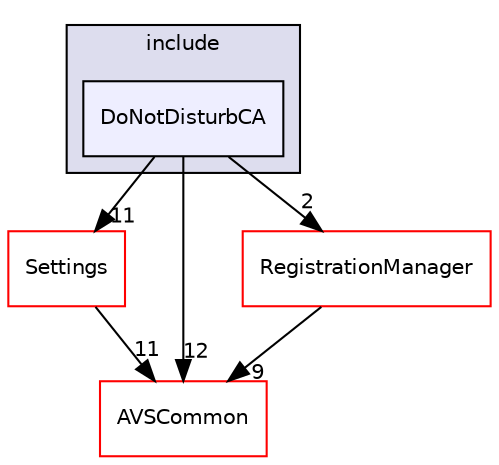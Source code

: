 digraph "/workplace/avs-device-sdk/CapabilityAgents/DoNotDisturb/include/DoNotDisturbCA" {
  compound=true
  node [ fontsize="10", fontname="Helvetica"];
  edge [ labelfontsize="10", labelfontname="Helvetica"];
  subgraph clusterdir_e0ed9f524f2b6b9372683a368c6b20a1 {
    graph [ bgcolor="#ddddee", pencolor="black", label="include" fontname="Helvetica", fontsize="10", URL="dir_e0ed9f524f2b6b9372683a368c6b20a1.html"]
  dir_4f1b2970ab3630eae76e35301d90ce21 [shape=box, label="DoNotDisturbCA", style="filled", fillcolor="#eeeeff", pencolor="black", URL="dir_4f1b2970ab3630eae76e35301d90ce21.html"];
  }
  dir_8ae0dd75af039a94f4269584fb8eef13 [shape=box label="Settings" fillcolor="white" style="filled" color="red" URL="dir_8ae0dd75af039a94f4269584fb8eef13.html"];
  dir_13e65effb2bde530b17b3d5eefcd0266 [shape=box label="AVSCommon" fillcolor="white" style="filled" color="red" URL="dir_13e65effb2bde530b17b3d5eefcd0266.html"];
  dir_b14333b5607b47fe7356eaa790107bd3 [shape=box label="RegistrationManager" fillcolor="white" style="filled" color="red" URL="dir_b14333b5607b47fe7356eaa790107bd3.html"];
  dir_4f1b2970ab3630eae76e35301d90ce21->dir_8ae0dd75af039a94f4269584fb8eef13 [headlabel="11", labeldistance=1.5 headhref="dir_000155_000285.html"];
  dir_4f1b2970ab3630eae76e35301d90ce21->dir_13e65effb2bde530b17b3d5eefcd0266 [headlabel="12", labeldistance=1.5 headhref="dir_000155_000015.html"];
  dir_4f1b2970ab3630eae76e35301d90ce21->dir_b14333b5607b47fe7356eaa790107bd3 [headlabel="2", labeldistance=1.5 headhref="dir_000155_000271.html"];
  dir_8ae0dd75af039a94f4269584fb8eef13->dir_13e65effb2bde530b17b3d5eefcd0266 [headlabel="11", labeldistance=1.5 headhref="dir_000285_000015.html"];
  dir_b14333b5607b47fe7356eaa790107bd3->dir_13e65effb2bde530b17b3d5eefcd0266 [headlabel="9", labeldistance=1.5 headhref="dir_000271_000015.html"];
}
